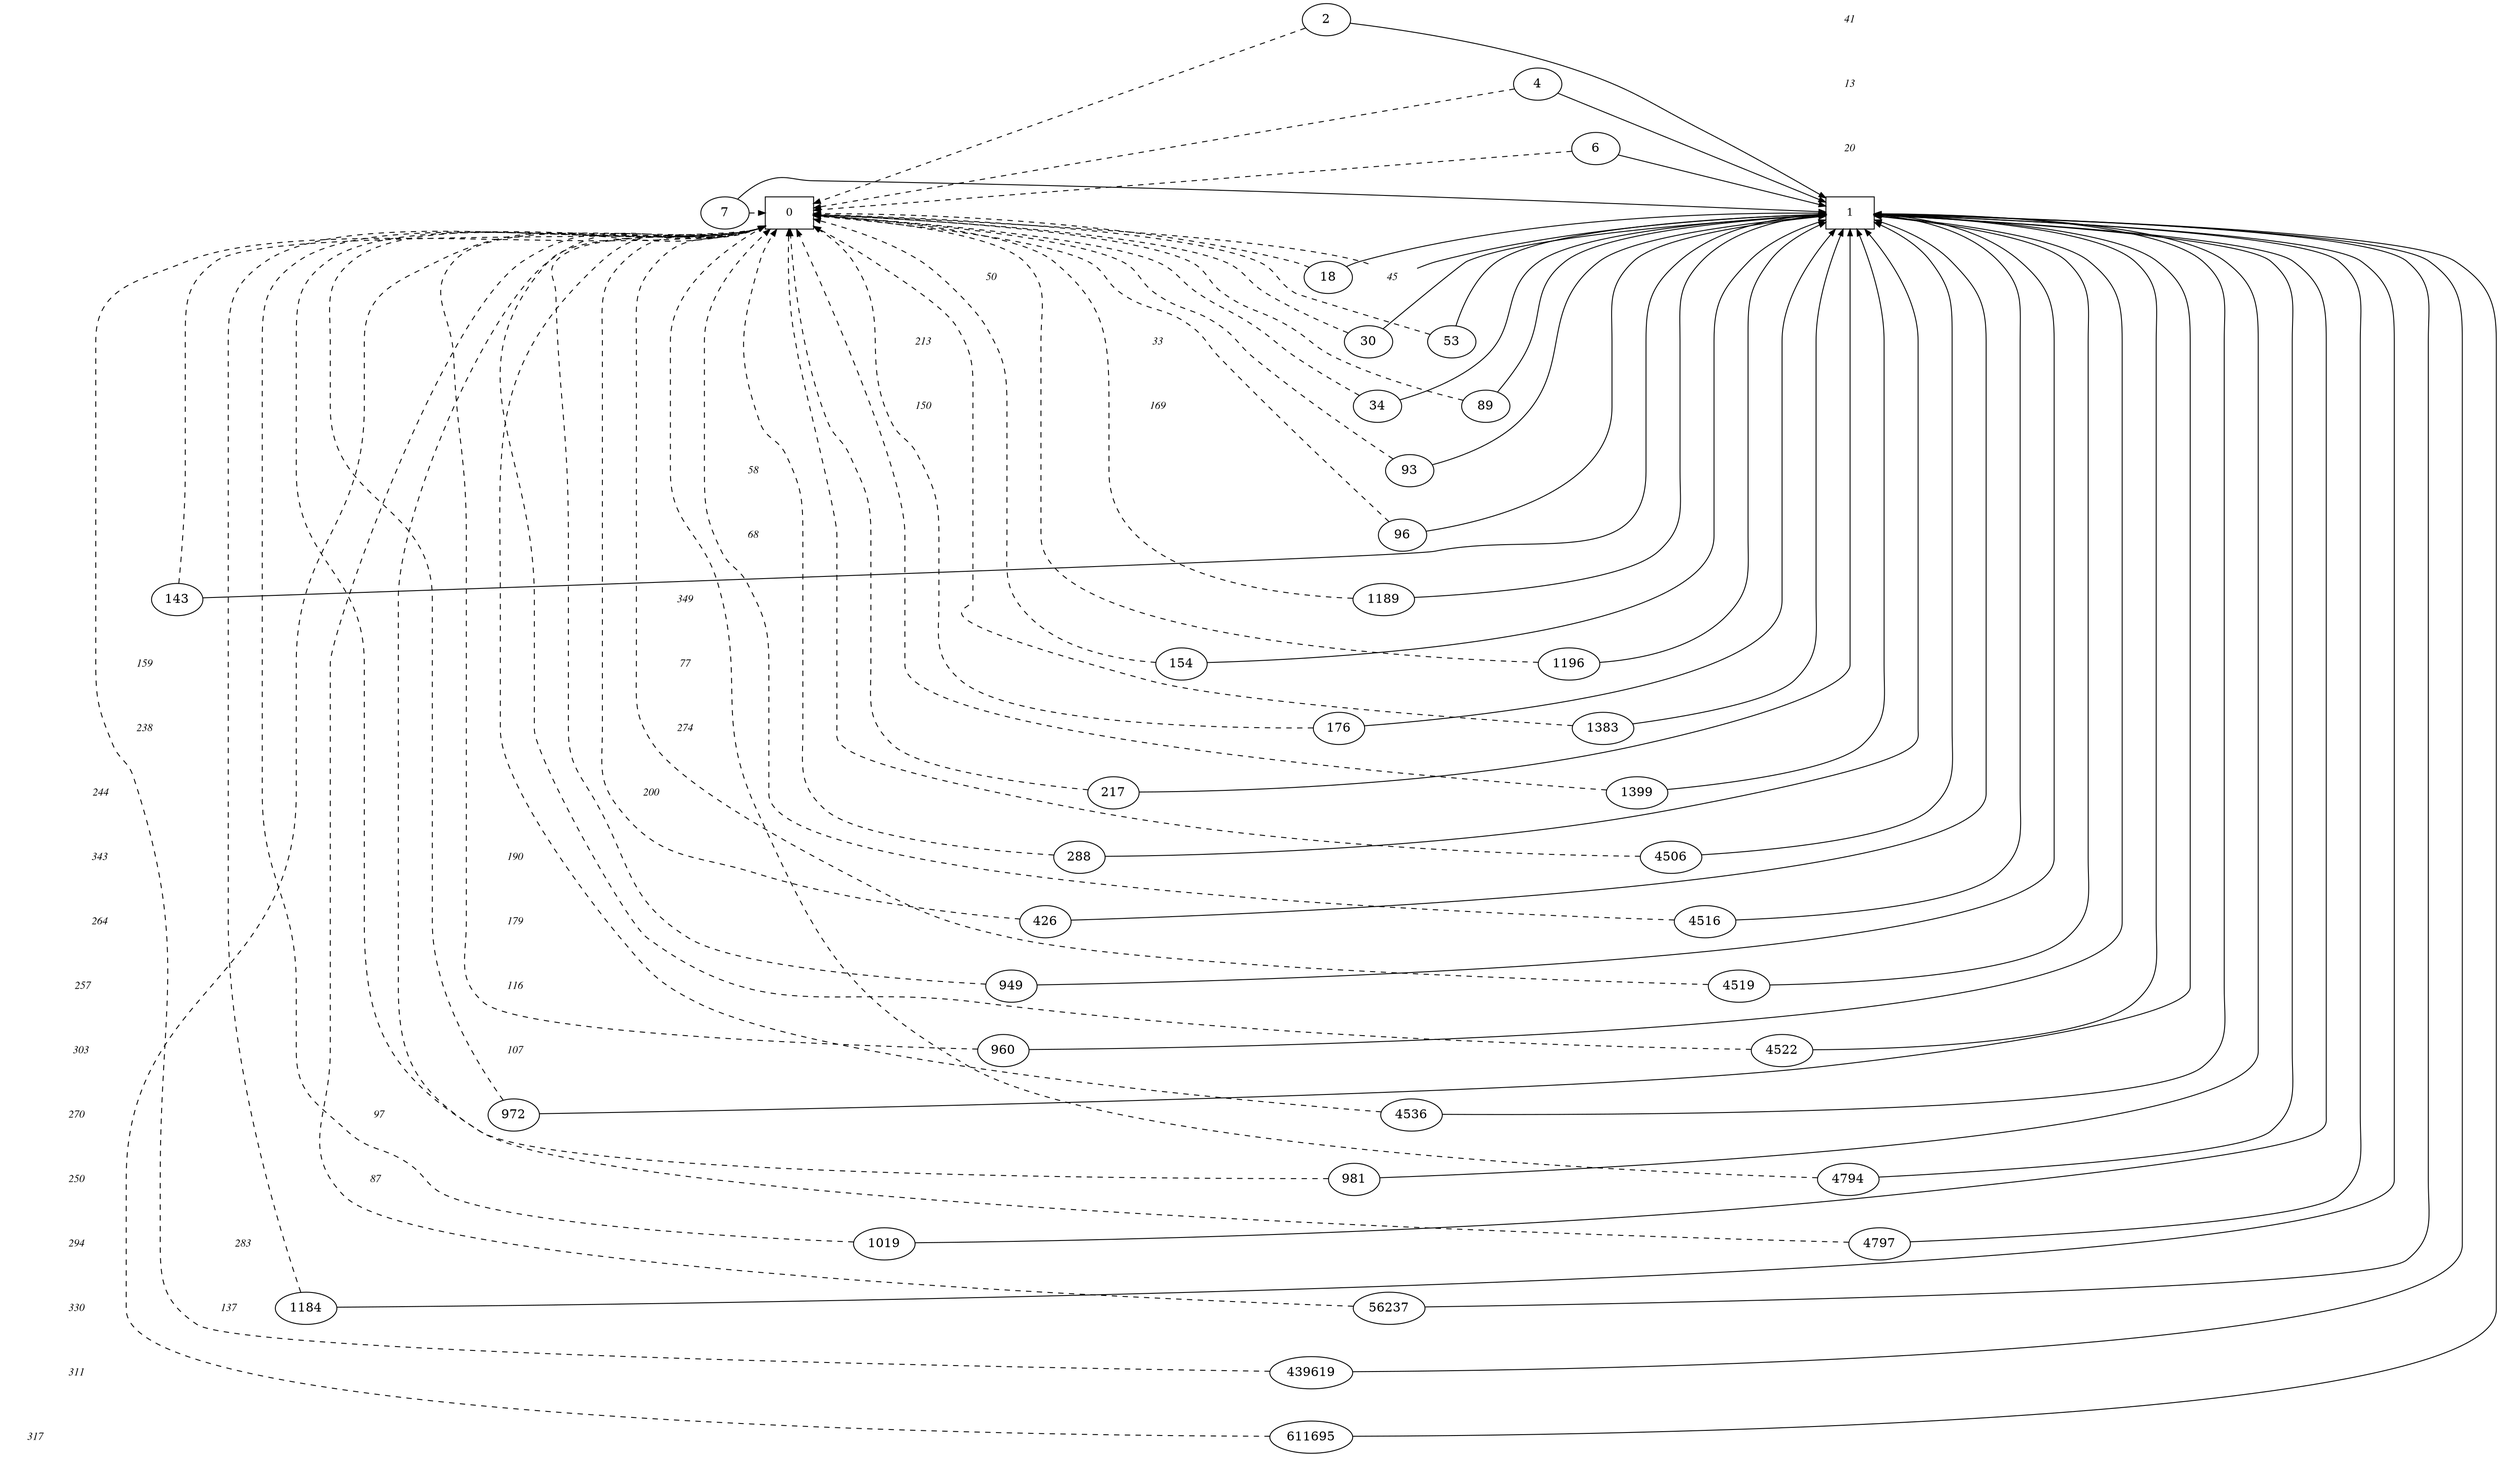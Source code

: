 digraph BDD {
center = true;
{ rank = same; { node [style=invis]; "T" };
 { node [shape=box,fontsize=12]; "0"; }
  { node [shape=box,fontsize=12]; "1"; }
}
{ rank=same; { node [shape=plaintext,fontname="Times Italic",fontsize=12] "41" };"2";}
{ rank=same; { node [shape=plaintext,fontname="Times Italic",fontsize=12] "13" };"4";}
{ rank=same; { node [shape=plaintext,fontname="Times Italic",fontsize=12] "20" };"6";}
{ rank=same; { node [shape=plaintext,fontname="Times Italic",fontsize=12] "1" };"7";}
{ rank=same; { node [shape=plaintext,fontname="Times Italic",fontsize=12] "45" };"18";}
{ rank=same; { node [shape=plaintext,fontname="Times Italic",fontsize=12] "33" };"30";}
{ rank=same; { node [shape=plaintext,fontname="Times Italic",fontsize=12] "169" };"34";}
{ rank=same; { node [shape=plaintext,fontname="Times Italic",fontsize=12] "50" };"45";}
{ rank=same; { node [shape=plaintext,fontname="Times Italic",fontsize=12] "213" };"53";}
{ rank=same; { node [shape=plaintext,fontname="Times Italic",fontsize=12] "150" };"89";}
{ rank=same; { node [shape=plaintext,fontname="Times Italic",fontsize=12] "58" };"93";}
{ rank=same; { node [shape=plaintext,fontname="Times Italic",fontsize=12] "68" };"96";}
{ rank=same; { node [shape=plaintext,fontname="Times Italic",fontsize=12] "349" };"143";}
{ rank=same; { node [shape=plaintext,fontname="Times Italic",fontsize=12] "77" };"154";}
{ rank=same; { node [shape=plaintext,fontname="Times Italic",fontsize=12] "274" };"176";}
{ rank=same; { node [shape=plaintext,fontname="Times Italic",fontsize=12] "200" };"217";}
{ rank=same; { node [shape=plaintext,fontname="Times Italic",fontsize=12] "190" };"288";}
{ rank=same; { node [shape=plaintext,fontname="Times Italic",fontsize=12] "179" };"426";}
{ rank=same; { node [shape=plaintext,fontname="Times Italic",fontsize=12] "116" };"949";}
{ rank=same; { node [shape=plaintext,fontname="Times Italic",fontsize=12] "107" };"960";}
{ rank=same; { node [shape=plaintext,fontname="Times Italic",fontsize=12] "97" };"972";}
{ rank=same; { node [shape=plaintext,fontname="Times Italic",fontsize=12] "87" };"981";}
{ rank=same; { node [shape=plaintext,fontname="Times Italic",fontsize=12] "283" };"1019";}
{ rank=same; { node [shape=plaintext,fontname="Times Italic",fontsize=12] "137" };"1184";}
{ rank=same; { node [shape=plaintext,fontname="Times Italic",fontsize=12] "143" };"1189";}
{ rank=same; { node [shape=plaintext,fontname="Times Italic",fontsize=12] "159" };"1196";}
{ rank=same; { node [shape=plaintext,fontname="Times Italic",fontsize=12] "238" };"1383";}
{ rank=same; { node [shape=plaintext,fontname="Times Italic",fontsize=12] "244" };"1399";}
{ rank=same; { node [shape=plaintext,fontname="Times Italic",fontsize=12] "343" };"4506";}
{ rank=same; { node [shape=plaintext,fontname="Times Italic",fontsize=12] "264" };"4516";}
{ rank=same; { node [shape=plaintext,fontname="Times Italic",fontsize=12] "257" };"4519";}
{ rank=same; { node [shape=plaintext,fontname="Times Italic",fontsize=12] "303" };"4522";}
{ rank=same; { node [shape=plaintext,fontname="Times Italic",fontsize=12] "270" };"4536";}
{ rank=same; { node [shape=plaintext,fontname="Times Italic",fontsize=12] "250" };"4794";}
{ rank=same; { node [shape=plaintext,fontname="Times Italic",fontsize=12] "294" };"4797";}
{ rank=same; { node [shape=plaintext,fontname="Times Italic",fontsize=12] "330" };"56237";}
{ rank=same; { node [shape=plaintext,fontname="Times Italic",fontsize=12] "311" };"439619";}
{ rank=same; { node [shape=plaintext,fontname="Times Italic",fontsize=12] "317" };"611695";}
edge [style = invis]; {"41" -> "13" -> "20" -> "1" -> "45" -> "33" -> "169" -> "50" -> "213" -> "150" -> "58" -> "68" -> "349" -> "77" -> "274" -> "200" -> "190" -> "179" -> "116" -> "107" -> "97" -> "87" -> "283" -> "137" -> "143" -> "159" -> "238" -> "244" -> "343" -> "264" -> "257" -> "303" -> "270" -> "250" -> "294" -> "330" -> "311" -> "317" -> "T"; }
"2" -> "1" [style=solid,arrowsize=".75"];
"2" -> "0" [style=dashed,arrowsize=".75"];
"4" -> "1" [style=solid,arrowsize=".75"];
"4" -> "0" [style=dashed,arrowsize=".75"];
"6" -> "1" [style=solid,arrowsize=".75"];
"6" -> "0" [style=dashed,arrowsize=".75"];
"7" -> "1" [style=solid,arrowsize=".75"];
"7" -> "0" [style=dashed,arrowsize=".75"];
"18" -> "1" [style=solid,arrowsize=".75"];
"18" -> "0" [style=dashed,arrowsize=".75"];
"30" -> "1" [style=solid,arrowsize=".75"];
"30" -> "0" [style=dashed,arrowsize=".75"];
"34" -> "1" [style=solid,arrowsize=".75"];
"34" -> "0" [style=dashed,arrowsize=".75"];
"45" -> "1" [style=solid,arrowsize=".75"];
"45" -> "0" [style=dashed,arrowsize=".75"];
"53" -> "1" [style=solid,arrowsize=".75"];
"53" -> "0" [style=dashed,arrowsize=".75"];
"89" -> "1" [style=solid,arrowsize=".75"];
"89" -> "0" [style=dashed,arrowsize=".75"];
"93" -> "1" [style=solid,arrowsize=".75"];
"93" -> "0" [style=dashed,arrowsize=".75"];
"96" -> "1" [style=solid,arrowsize=".75"];
"96" -> "0" [style=dashed,arrowsize=".75"];
"143" -> "1" [style=solid,arrowsize=".75"];
"143" -> "0" [style=dashed,arrowsize=".75"];
"154" -> "1" [style=solid,arrowsize=".75"];
"154" -> "0" [style=dashed,arrowsize=".75"];
"176" -> "1" [style=solid,arrowsize=".75"];
"176" -> "0" [style=dashed,arrowsize=".75"];
"217" -> "1" [style=solid,arrowsize=".75"];
"217" -> "0" [style=dashed,arrowsize=".75"];
"288" -> "1" [style=solid,arrowsize=".75"];
"288" -> "0" [style=dashed,arrowsize=".75"];
"426" -> "1" [style=solid,arrowsize=".75"];
"426" -> "0" [style=dashed,arrowsize=".75"];
"949" -> "1" [style=solid,arrowsize=".75"];
"949" -> "0" [style=dashed,arrowsize=".75"];
"960" -> "1" [style=solid,arrowsize=".75"];
"960" -> "0" [style=dashed,arrowsize=".75"];
"972" -> "1" [style=solid,arrowsize=".75"];
"972" -> "0" [style=dashed,arrowsize=".75"];
"981" -> "1" [style=solid,arrowsize=".75"];
"981" -> "0" [style=dashed,arrowsize=".75"];
"1019" -> "1" [style=solid,arrowsize=".75"];
"1019" -> "0" [style=dashed,arrowsize=".75"];
"1184" -> "1" [style=solid,arrowsize=".75"];
"1184" -> "0" [style=dashed,arrowsize=".75"];
"1189" -> "1" [style=solid,arrowsize=".75"];
"1189" -> "0" [style=dashed,arrowsize=".75"];
"1196" -> "1" [style=solid,arrowsize=".75"];
"1196" -> "0" [style=dashed,arrowsize=".75"];
"1383" -> "1" [style=solid,arrowsize=".75"];
"1383" -> "0" [style=dashed,arrowsize=".75"];
"1399" -> "1" [style=solid,arrowsize=".75"];
"1399" -> "0" [style=dashed,arrowsize=".75"];
"4506" -> "1" [style=solid,arrowsize=".75"];
"4506" -> "0" [style=dashed,arrowsize=".75"];
"4516" -> "1" [style=solid,arrowsize=".75"];
"4516" -> "0" [style=dashed,arrowsize=".75"];
"4519" -> "1" [style=solid,arrowsize=".75"];
"4519" -> "0" [style=dashed,arrowsize=".75"];
"4522" -> "1" [style=solid,arrowsize=".75"];
"4522" -> "0" [style=dashed,arrowsize=".75"];
"4536" -> "1" [style=solid,arrowsize=".75"];
"4536" -> "0" [style=dashed,arrowsize=".75"];
"4794" -> "1" [style=solid,arrowsize=".75"];
"4794" -> "0" [style=dashed,arrowsize=".75"];
"4797" -> "1" [style=solid,arrowsize=".75"];
"4797" -> "0" [style=dashed,arrowsize=".75"];
"56237" -> "1" [style=solid,arrowsize=".75"];
"56237" -> "0" [style=dashed,arrowsize=".75"];
"439619" -> "1" [style=solid,arrowsize=".75"];
"439619" -> "0" [style=dashed,arrowsize=".75"];
"611695" -> "1" [style=solid,arrowsize=".75"];
"611695" -> "0" [style=dashed,arrowsize=".75"];
}
